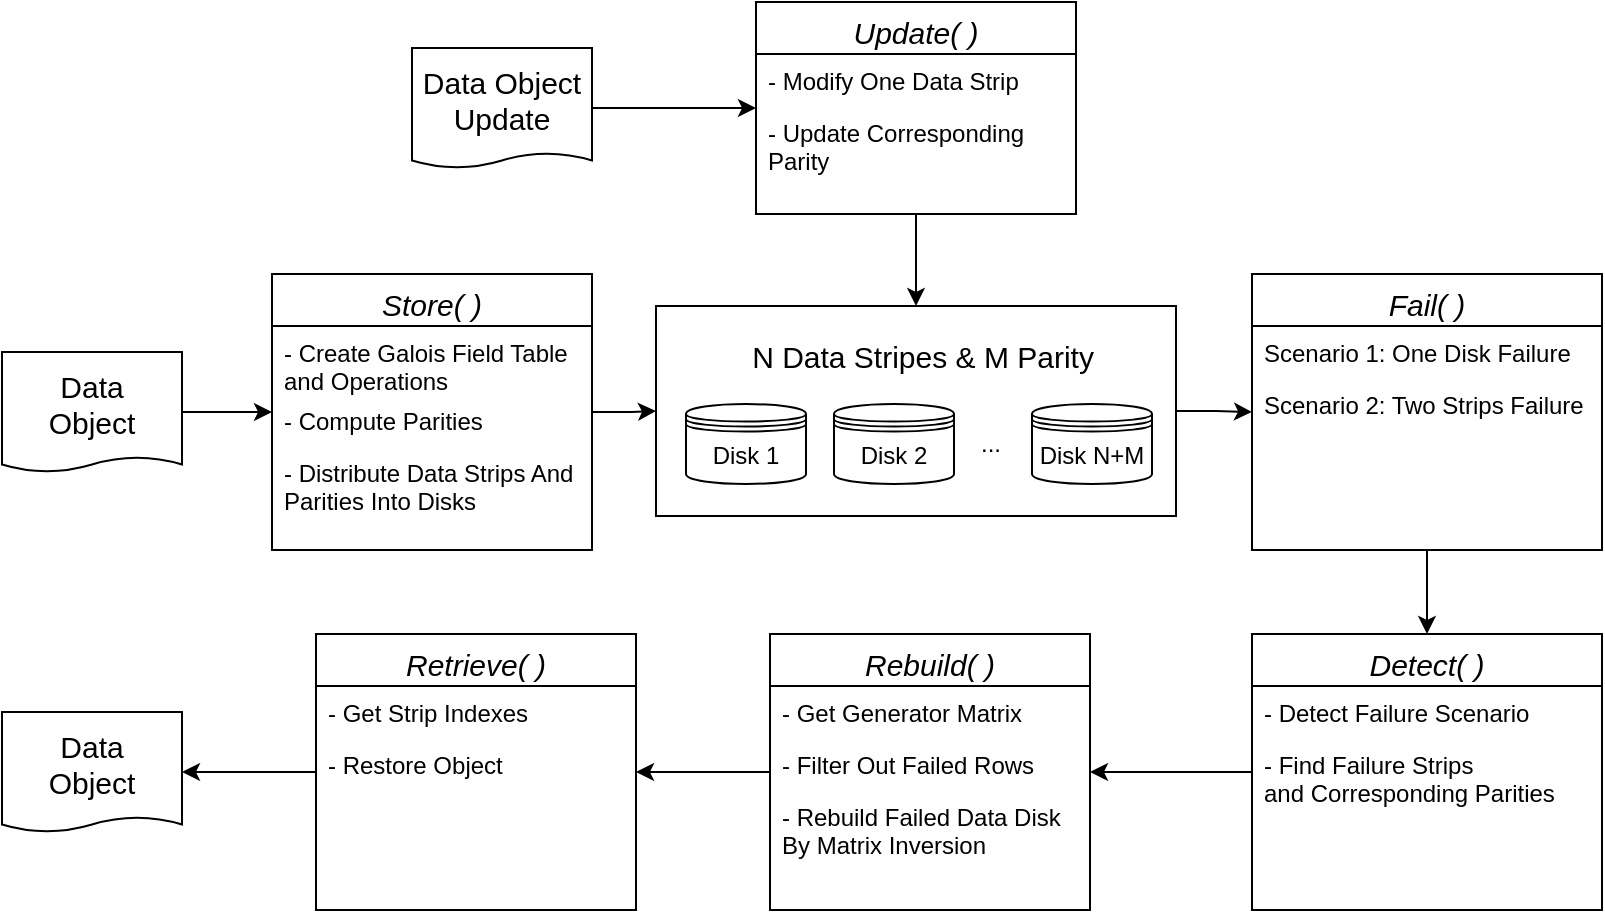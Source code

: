 <mxfile version="20.5.3" type="device" pages="2"><diagram id="C5RBs43oDa-KdzZeNtuy" name="Page-1"><mxGraphModel dx="2355" dy="504" grid="1" gridSize="10" guides="1" tooltips="1" connect="1" arrows="1" fold="1" page="1" pageScale="1" pageWidth="1169" pageHeight="827" math="0" shadow="0"><root><mxCell id="WIyWlLk6GJQsqaUBKTNV-0"/><mxCell id="WIyWlLk6GJQsqaUBKTNV-1" parent="WIyWlLk6GJQsqaUBKTNV-0"/><mxCell id="7iEQc7h5QQHcq91o94cX-3" value="" style="edgeStyle=orthogonalEdgeStyle;rounded=0;orthogonalLoop=1;jettySize=auto;html=1;" edge="1" parent="WIyWlLk6GJQsqaUBKTNV-1" source="-LyPutmmNa8LP4e_rsO3-9" target="-LyPutmmNa8LP4e_rsO3-24"><mxGeometry relative="1" as="geometry"/></mxCell><mxCell id="-LyPutmmNa8LP4e_rsO3-9" value="" style="rounded=0;whiteSpace=wrap;html=1;" parent="WIyWlLk6GJQsqaUBKTNV-1" vertex="1"><mxGeometry x="-673" y="242" width="260" height="105" as="geometry"/></mxCell><mxCell id="-LyPutmmNa8LP4e_rsO3-0" value="Disk 1" style="shape=datastore;whiteSpace=wrap;html=1;rounded=0;" parent="WIyWlLk6GJQsqaUBKTNV-1" vertex="1"><mxGeometry x="-658" y="291" width="60" height="40" as="geometry"/></mxCell><mxCell id="7iEQc7h5QQHcq91o94cX-0" value="" style="edgeStyle=orthogonalEdgeStyle;rounded=0;orthogonalLoop=1;jettySize=auto;html=1;entryX=0;entryY=0.5;entryDx=0;entryDy=0;" edge="1" parent="WIyWlLk6GJQsqaUBKTNV-1" source="-LyPutmmNa8LP4e_rsO3-1" target="-LyPutmmNa8LP4e_rsO3-9"><mxGeometry relative="1" as="geometry"/></mxCell><mxCell id="-LyPutmmNa8LP4e_rsO3-1" value="Store( )" style="swimlane;fontStyle=2;align=center;verticalAlign=top;childLayout=stackLayout;horizontal=1;startSize=26;horizontalStack=0;resizeParent=1;resizeLast=0;collapsible=1;marginBottom=0;rounded=0;shadow=0;strokeWidth=1;fontSize=15;" parent="WIyWlLk6GJQsqaUBKTNV-1" vertex="1"><mxGeometry x="-865" y="226" width="160" height="138" as="geometry"><mxRectangle x="230" y="140" width="160" height="26" as="alternateBounds"/></mxGeometry></mxCell><mxCell id="-LyPutmmNa8LP4e_rsO3-2" value="- Create Galois Field Table and Operations" style="text;align=left;verticalAlign=top;spacingLeft=4;spacingRight=4;overflow=hidden;rotatable=0;points=[[0,0.5],[1,0.5]];portConstraint=eastwest;rounded=0;whiteSpace=wrap;" parent="-LyPutmmNa8LP4e_rsO3-1" vertex="1"><mxGeometry y="26" width="160" height="34" as="geometry"/></mxCell><mxCell id="-LyPutmmNa8LP4e_rsO3-3" value="- Compute Parities" style="text;align=left;verticalAlign=top;spacingLeft=4;spacingRight=4;overflow=hidden;rotatable=0;points=[[0,0.5],[1,0.5]];portConstraint=eastwest;rounded=0;shadow=0;html=0;" parent="-LyPutmmNa8LP4e_rsO3-1" vertex="1"><mxGeometry y="60" width="160" height="26" as="geometry"/></mxCell><mxCell id="-LyPutmmNa8LP4e_rsO3-4" value="- Distribute Data Strips And Parities Into Disks" style="text;align=left;verticalAlign=top;spacingLeft=4;spacingRight=4;overflow=hidden;rotatable=0;points=[[0,0.5],[1,0.5]];portConstraint=eastwest;rounded=0;shadow=0;html=0;whiteSpace=wrap;" parent="-LyPutmmNa8LP4e_rsO3-1" vertex="1"><mxGeometry y="86" width="160" height="44" as="geometry"/></mxCell><mxCell id="7iEQc7h5QQHcq91o94cX-2" value="" style="edgeStyle=orthogonalEdgeStyle;rounded=0;orthogonalLoop=1;jettySize=auto;html=1;" edge="1" parent="WIyWlLk6GJQsqaUBKTNV-1" source="-LyPutmmNa8LP4e_rsO3-12" target="-LyPutmmNa8LP4e_rsO3-1"><mxGeometry relative="1" as="geometry"/></mxCell><mxCell id="-LyPutmmNa8LP4e_rsO3-12" value="Data &lt;br&gt;Object" style="shape=document;whiteSpace=wrap;html=1;boundedLbl=1;size=0.125;fontSize=15;" parent="WIyWlLk6GJQsqaUBKTNV-1" vertex="1"><mxGeometry x="-1000" y="265" width="90" height="60" as="geometry"/></mxCell><mxCell id="-LyPutmmNa8LP4e_rsO3-17" value="Disk 2" style="shape=datastore;whiteSpace=wrap;html=1;rounded=0;" parent="WIyWlLk6GJQsqaUBKTNV-1" vertex="1"><mxGeometry x="-584" y="291" width="60" height="40" as="geometry"/></mxCell><mxCell id="-LyPutmmNa8LP4e_rsO3-18" value="Disk N+M" style="shape=datastore;whiteSpace=wrap;html=1;rounded=0;" parent="WIyWlLk6GJQsqaUBKTNV-1" vertex="1"><mxGeometry x="-485" y="291" width="60" height="40" as="geometry"/></mxCell><mxCell id="-LyPutmmNa8LP4e_rsO3-21" value="..." style="text;html=1;resizable=0;autosize=1;align=center;verticalAlign=middle;points=[];fillColor=none;strokeColor=none;rounded=0;" parent="WIyWlLk6GJQsqaUBKTNV-1" vertex="1"><mxGeometry x="-521" y="296" width="30" height="30" as="geometry"/></mxCell><mxCell id="-LyPutmmNa8LP4e_rsO3-22" value="N Data Stripes&amp;nbsp;&amp;amp; M Parity" style="text;html=1;resizable=0;autosize=1;align=center;verticalAlign=middle;points=[];fillColor=none;strokeColor=none;rounded=0;fontSize=15;" parent="WIyWlLk6GJQsqaUBKTNV-1" vertex="1"><mxGeometry x="-635" y="252" width="190" height="30" as="geometry"/></mxCell><mxCell id="-LyPutmmNa8LP4e_rsO3-24" value="Fail( )" style="swimlane;fontStyle=2;align=center;verticalAlign=top;childLayout=stackLayout;horizontal=1;startSize=26;horizontalStack=0;resizeParent=1;resizeLast=0;collapsible=1;marginBottom=0;rounded=0;shadow=0;strokeWidth=1;fontSize=15;" parent="WIyWlLk6GJQsqaUBKTNV-1" vertex="1"><mxGeometry x="-375" y="226" width="175" height="138" as="geometry"><mxRectangle x="230" y="140" width="160" height="26" as="alternateBounds"/></mxGeometry></mxCell><mxCell id="-LyPutmmNa8LP4e_rsO3-25" value="Scenario 1: One Disk Failure" style="text;align=left;verticalAlign=top;spacingLeft=4;spacingRight=4;overflow=hidden;rotatable=0;points=[[0,0.5],[1,0.5]];portConstraint=eastwest;rounded=0;" parent="-LyPutmmNa8LP4e_rsO3-24" vertex="1"><mxGeometry y="26" width="175" height="26" as="geometry"/></mxCell><mxCell id="-LyPutmmNa8LP4e_rsO3-26" value="Scenario 2: Two Strips Failure" style="text;align=left;verticalAlign=top;spacingLeft=4;spacingRight=4;overflow=hidden;rotatable=0;points=[[0,0.5],[1,0.5]];portConstraint=eastwest;rounded=0;shadow=0;html=0;" parent="-LyPutmmNa8LP4e_rsO3-24" vertex="1"><mxGeometry y="52" width="175" height="26" as="geometry"/></mxCell><mxCell id="-LyPutmmNa8LP4e_rsO3-28" value="Rebuild( )" style="swimlane;fontStyle=2;align=center;verticalAlign=top;childLayout=stackLayout;horizontal=1;startSize=26;horizontalStack=0;resizeParent=1;resizeLast=0;collapsible=1;marginBottom=0;rounded=0;shadow=0;strokeWidth=1;fontSize=15;" parent="WIyWlLk6GJQsqaUBKTNV-1" vertex="1"><mxGeometry x="-616" y="406" width="160" height="138" as="geometry"><mxRectangle x="230" y="140" width="160" height="26" as="alternateBounds"/></mxGeometry></mxCell><mxCell id="-LyPutmmNa8LP4e_rsO3-29" value="- Get Generator Matrix " style="text;align=left;verticalAlign=top;spacingLeft=4;spacingRight=4;overflow=hidden;rotatable=0;points=[[0,0.5],[1,0.5]];portConstraint=eastwest;rounded=0;" parent="-LyPutmmNa8LP4e_rsO3-28" vertex="1"><mxGeometry y="26" width="160" height="26" as="geometry"/></mxCell><mxCell id="-LyPutmmNa8LP4e_rsO3-30" value="- Filter Out Failed Rows" style="text;align=left;verticalAlign=top;spacingLeft=4;spacingRight=4;overflow=hidden;rotatable=0;points=[[0,0.5],[1,0.5]];portConstraint=eastwest;rounded=0;shadow=0;html=0;" parent="-LyPutmmNa8LP4e_rsO3-28" vertex="1"><mxGeometry y="52" width="160" height="26" as="geometry"/></mxCell><mxCell id="-LyPutmmNa8LP4e_rsO3-31" value="- Rebuild Failed Data Disk By Matrix Inversion" style="text;align=left;verticalAlign=top;spacingLeft=4;spacingRight=4;overflow=hidden;rotatable=0;points=[[0,0.5],[1,0.5]];portConstraint=eastwest;rounded=0;shadow=0;whiteSpace=wrap;" parent="-LyPutmmNa8LP4e_rsO3-28" vertex="1"><mxGeometry y="78" width="160" height="42" as="geometry"/></mxCell><mxCell id="-LyPutmmNa8LP4e_rsO3-35" value="Detect( )" style="swimlane;fontStyle=2;align=center;verticalAlign=top;childLayout=stackLayout;horizontal=1;startSize=26;horizontalStack=0;resizeParent=1;resizeLast=0;collapsible=1;marginBottom=0;rounded=0;shadow=0;strokeWidth=1;fontSize=15;" parent="WIyWlLk6GJQsqaUBKTNV-1" vertex="1"><mxGeometry x="-375" y="406" width="175" height="138" as="geometry"><mxRectangle x="230" y="140" width="160" height="26" as="alternateBounds"/></mxGeometry></mxCell><mxCell id="-LyPutmmNa8LP4e_rsO3-36" value="- Detect Failure Scenario" style="text;align=left;verticalAlign=top;spacingLeft=4;spacingRight=4;overflow=hidden;rotatable=0;points=[[0,0.5],[1,0.5]];portConstraint=eastwest;rounded=0;" parent="-LyPutmmNa8LP4e_rsO3-35" vertex="1"><mxGeometry y="26" width="175" height="26" as="geometry"/></mxCell><mxCell id="-LyPutmmNa8LP4e_rsO3-37" value="- Find Failure Strips and Corresponding Parities" style="text;align=left;verticalAlign=top;spacingLeft=4;spacingRight=4;overflow=hidden;rotatable=0;points=[[0,0.5],[1,0.5]];portConstraint=eastwest;rounded=0;shadow=0;html=0;whiteSpace=wrap;" parent="-LyPutmmNa8LP4e_rsO3-35" vertex="1"><mxGeometry y="52" width="175" height="48" as="geometry"/></mxCell><mxCell id="-LyPutmmNa8LP4e_rsO3-41" style="edgeStyle=orthogonalEdgeStyle;rounded=0;orthogonalLoop=1;jettySize=auto;html=1;exitX=0.5;exitY=1;exitDx=0;exitDy=0;entryX=0.5;entryY=0;entryDx=0;entryDy=0;" parent="WIyWlLk6GJQsqaUBKTNV-1" source="-LyPutmmNa8LP4e_rsO3-24" target="-LyPutmmNa8LP4e_rsO3-35" edge="1"><mxGeometry relative="1" as="geometry"><mxPoint x="-403" y="304.5" as="sourcePoint"/><mxPoint x="-365" y="305" as="targetPoint"/></mxGeometry></mxCell><mxCell id="-LyPutmmNa8LP4e_rsO3-42" style="edgeStyle=orthogonalEdgeStyle;rounded=0;orthogonalLoop=1;jettySize=auto;html=1;" parent="WIyWlLk6GJQsqaUBKTNV-1" source="-LyPutmmNa8LP4e_rsO3-35" target="-LyPutmmNa8LP4e_rsO3-28" edge="1"><mxGeometry relative="1" as="geometry"><mxPoint x="-403" y="290.5" as="sourcePoint"/><mxPoint x="-365" y="291" as="targetPoint"/></mxGeometry></mxCell><mxCell id="-LyPutmmNa8LP4e_rsO3-43" value="Retrieve( )" style="swimlane;fontStyle=2;align=center;verticalAlign=top;childLayout=stackLayout;horizontal=1;startSize=26;horizontalStack=0;resizeParent=1;resizeLast=0;collapsible=1;marginBottom=0;rounded=0;shadow=0;strokeWidth=1;fontSize=15;" parent="WIyWlLk6GJQsqaUBKTNV-1" vertex="1"><mxGeometry x="-843" y="406" width="160" height="138" as="geometry"><mxRectangle x="230" y="140" width="160" height="26" as="alternateBounds"/></mxGeometry></mxCell><mxCell id="-LyPutmmNa8LP4e_rsO3-45" value="- Get Strip Indexes" style="text;align=left;verticalAlign=top;spacingLeft=4;spacingRight=4;overflow=hidden;rotatable=0;points=[[0,0.5],[1,0.5]];portConstraint=eastwest;rounded=0;shadow=0;html=0;" parent="-LyPutmmNa8LP4e_rsO3-43" vertex="1"><mxGeometry y="26" width="160" height="26" as="geometry"/></mxCell><mxCell id="-LyPutmmNa8LP4e_rsO3-46" value="- Restore Object" style="text;align=left;verticalAlign=top;spacingLeft=4;spacingRight=4;overflow=hidden;rotatable=0;points=[[0,0.5],[1,0.5]];portConstraint=eastwest;rounded=0;shadow=0;html=0;" parent="-LyPutmmNa8LP4e_rsO3-43" vertex="1"><mxGeometry y="52" width="160" height="26" as="geometry"/></mxCell><mxCell id="-LyPutmmNa8LP4e_rsO3-49" style="edgeStyle=orthogonalEdgeStyle;rounded=0;orthogonalLoop=1;jettySize=auto;html=1;" parent="WIyWlLk6GJQsqaUBKTNV-1" source="-LyPutmmNa8LP4e_rsO3-28" target="-LyPutmmNa8LP4e_rsO3-43" edge="1"><mxGeometry relative="1" as="geometry"><mxPoint x="-365" y="481" as="sourcePoint"/><mxPoint x="-414" y="481" as="targetPoint"/></mxGeometry></mxCell><mxCell id="-LyPutmmNa8LP4e_rsO3-50" value="Data &lt;br style=&quot;font-size: 15px;&quot;&gt;Object" style="shape=document;whiteSpace=wrap;html=1;boundedLbl=1;size=0.125;fontSize=15;" parent="WIyWlLk6GJQsqaUBKTNV-1" vertex="1"><mxGeometry x="-1000" y="445" width="90" height="60" as="geometry"/></mxCell><mxCell id="-LyPutmmNa8LP4e_rsO3-51" style="edgeStyle=orthogonalEdgeStyle;rounded=0;orthogonalLoop=1;jettySize=auto;html=1;entryX=1;entryY=0.5;entryDx=0;entryDy=0;" parent="WIyWlLk6GJQsqaUBKTNV-1" source="-LyPutmmNa8LP4e_rsO3-43" target="-LyPutmmNa8LP4e_rsO3-50" edge="1"><mxGeometry relative="1" as="geometry"><mxPoint x="-900" y="291" as="sourcePoint"/><mxPoint x="-855" y="291" as="targetPoint"/></mxGeometry></mxCell><mxCell id="G-Y1WmibotUhrBUk2AjM-0" value="Data Object Update" style="shape=document;whiteSpace=wrap;html=1;boundedLbl=1;size=0.125;fontSize=15;" parent="WIyWlLk6GJQsqaUBKTNV-1" vertex="1"><mxGeometry x="-795" y="113" width="90" height="60" as="geometry"/></mxCell><mxCell id="G-Y1WmibotUhrBUk2AjM-1" value="Update( )" style="swimlane;fontStyle=2;align=center;verticalAlign=top;childLayout=stackLayout;horizontal=1;startSize=26;horizontalStack=0;resizeParent=1;resizeLast=0;collapsible=1;marginBottom=0;rounded=0;shadow=0;strokeWidth=1;fontSize=15;" parent="WIyWlLk6GJQsqaUBKTNV-1" vertex="1"><mxGeometry x="-623" y="90" width="160" height="106" as="geometry"><mxRectangle x="230" y="140" width="160" height="26" as="alternateBounds"/></mxGeometry></mxCell><mxCell id="G-Y1WmibotUhrBUk2AjM-2" value="- Modify One Data Strip" style="text;align=left;verticalAlign=top;spacingLeft=4;spacingRight=4;overflow=hidden;rotatable=0;points=[[0,0.5],[1,0.5]];portConstraint=eastwest;rounded=0;" parent="G-Y1WmibotUhrBUk2AjM-1" vertex="1"><mxGeometry y="26" width="160" height="26" as="geometry"/></mxCell><mxCell id="G-Y1WmibotUhrBUk2AjM-3" value="- Update Corresponding Parity" style="text;align=left;verticalAlign=top;spacingLeft=4;spacingRight=4;overflow=hidden;rotatable=0;points=[[0,0.5],[1,0.5]];portConstraint=eastwest;rounded=0;shadow=0;html=0;whiteSpace=wrap;" parent="G-Y1WmibotUhrBUk2AjM-1" vertex="1"><mxGeometry y="52" width="160" height="38" as="geometry"/></mxCell><mxCell id="G-Y1WmibotUhrBUk2AjM-5" style="edgeStyle=orthogonalEdgeStyle;rounded=0;orthogonalLoop=1;jettySize=auto;html=1;exitX=1;exitY=0.5;exitDx=0;exitDy=0;" parent="WIyWlLk6GJQsqaUBKTNV-1" source="G-Y1WmibotUhrBUk2AjM-0" target="G-Y1WmibotUhrBUk2AjM-1" edge="1"><mxGeometry relative="1" as="geometry"><mxPoint x="-684" y="301" as="sourcePoint"/><mxPoint x="-652" y="300.5" as="targetPoint"/></mxGeometry></mxCell><mxCell id="G-Y1WmibotUhrBUk2AjM-6" style="edgeStyle=orthogonalEdgeStyle;rounded=0;orthogonalLoop=1;jettySize=auto;html=1;exitX=0.5;exitY=1;exitDx=0;exitDy=0;entryX=0.5;entryY=0;entryDx=0;entryDy=0;" parent="WIyWlLk6GJQsqaUBKTNV-1" source="G-Y1WmibotUhrBUk2AjM-1" target="-LyPutmmNa8LP4e_rsO3-9" edge="1"><mxGeometry relative="1" as="geometry"><mxPoint x="-703" y="165" as="sourcePoint"/><mxPoint x="-624" y="165" as="targetPoint"/></mxGeometry></mxCell></root></mxGraphModel></diagram><diagram id="oi0cFQB3u37jaEGi0sbI" name="Page-2"><mxGraphModel dx="2115" dy="504" grid="1" gridSize="10" guides="1" tooltips="1" connect="1" arrows="1" fold="1" page="1" pageScale="1" pageWidth="1169" pageHeight="827" math="0" shadow="0"><root><mxCell id="0"/><mxCell id="1" parent="0"/><mxCell id="mjQEUlMLIp6r8zntfKOy-7" value="" style="rounded=1;whiteSpace=wrap;html=1;strokeWidth=1;fontSize=25;arcSize=23;" parent="1" vertex="1"><mxGeometry x="-957" y="187" width="120" height="243" as="geometry"/></mxCell><mxCell id="mjQEUlMLIp6r8zntfKOy-52" style="edgeStyle=orthogonalEdgeStyle;rounded=0;orthogonalLoop=1;jettySize=auto;html=1;exitX=1;exitY=0.5;exitDx=0;exitDy=0;entryX=0;entryY=0.5;entryDx=0;entryDy=0;fontSize=20;" parent="1" source="mf34W5QXKVl6oLLHgfJL-1" target="mf34W5QXKVl6oLLHgfJL-2" edge="1"><mxGeometry relative="1" as="geometry"/></mxCell><mxCell id="mf34W5QXKVl6oLLHgfJL-1" value="Data&lt;br&gt;Object" style="shape=document;whiteSpace=wrap;html=1;boundedLbl=1;size=0.125;fontSize=15;" parent="1" vertex="1"><mxGeometry x="-882.5" y="68.75" width="90" height="60" as="geometry"/></mxCell><mxCell id="mjQEUlMLIp6r8zntfKOy-47" style="edgeStyle=orthogonalEdgeStyle;rounded=0;orthogonalLoop=1;jettySize=auto;html=1;exitX=0.5;exitY=1;exitDx=0;exitDy=0;entryX=0.5;entryY=0;entryDx=0;entryDy=0;fontSize=20;" parent="1" source="mf34W5QXKVl6oLLHgfJL-2" target="mjQEUlMLIp6r8zntfKOy-7" edge="1"><mxGeometry relative="1" as="geometry"/></mxCell><mxCell id="mjQEUlMLIp6r8zntfKOy-48" style="edgeStyle=orthogonalEdgeStyle;rounded=0;orthogonalLoop=1;jettySize=auto;html=1;exitX=0.5;exitY=1;exitDx=0;exitDy=0;entryX=0.5;entryY=0;entryDx=0;entryDy=0;fontSize=20;" parent="1" source="mf34W5QXKVl6oLLHgfJL-2" target="mjQEUlMLIp6r8zntfKOy-12" edge="1"><mxGeometry relative="1" as="geometry"/></mxCell><mxCell id="mjQEUlMLIp6r8zntfKOy-49" style="edgeStyle=orthogonalEdgeStyle;rounded=0;orthogonalLoop=1;jettySize=auto;html=1;exitX=0.5;exitY=1;exitDx=0;exitDy=0;fontSize=20;" parent="1" source="mf34W5QXKVl6oLLHgfJL-2" target="mjQEUlMLIp6r8zntfKOy-28" edge="1"><mxGeometry relative="1" as="geometry"/></mxCell><mxCell id="mjQEUlMLIp6r8zntfKOy-53" style="edgeStyle=orthogonalEdgeStyle;rounded=0;orthogonalLoop=1;jettySize=auto;html=1;exitX=0;exitY=0.5;exitDx=0;exitDy=0;entryX=1;entryY=0.5;entryDx=0;entryDy=0;fontSize=20;" parent="1" source="mf34W5QXKVl6oLLHgfJL-2" target="mf34W5QXKVl6oLLHgfJL-1" edge="1"><mxGeometry relative="1" as="geometry"/></mxCell><mxCell id="mjQEUlMLIp6r8zntfKOy-68" style="edgeStyle=orthogonalEdgeStyle;rounded=0;orthogonalLoop=1;jettySize=auto;html=1;exitX=0.5;exitY=1;exitDx=0;exitDy=0;entryX=0.5;entryY=0;entryDx=0;entryDy=0;fontSize=20;" parent="1" source="mf34W5QXKVl6oLLHgfJL-2" target="mjQEUlMLIp6r8zntfKOy-54" edge="1"><mxGeometry relative="1" as="geometry"/></mxCell><mxCell id="mf34W5QXKVl6oLLHgfJL-2" value="RAID-6 &lt;br&gt;System" style="rounded=1;whiteSpace=wrap;html=1;absoluteArcSize=1;arcSize=14;strokeWidth=1;fontSize=15;" parent="1" vertex="1"><mxGeometry x="-717.5" y="70" width="110" height="57.5" as="geometry"/></mxCell><mxCell id="DprklV-mJ0uBC39OOmg4-2" value="Disk 1" style="text;html=1;strokeColor=none;fillColor=none;align=center;verticalAlign=middle;whiteSpace=wrap;rounded=0;strokeWidth=1;fontSize=15;" parent="1" vertex="1"><mxGeometry x="-926" y="390" width="60" height="40" as="geometry"/></mxCell><mxCell id="mjQEUlMLIp6r8zntfKOy-2" value="..." style="text;html=1;resizable=0;autosize=1;align=center;verticalAlign=middle;points=[];fillColor=none;strokeColor=none;rounded=0;strokeWidth=1;fontSize=25;" parent="1" vertex="1"><mxGeometry x="-568" y="267" width="40" height="40" as="geometry"/></mxCell><mxCell id="mjQEUlMLIp6r8zntfKOy-9" value="" style="strokeWidth=1;html=1;shape=mxgraph.flowchart.database;whiteSpace=wrap;fontSize=15;" parent="1" vertex="1"><mxGeometry x="-941" y="300" width="90" height="40" as="geometry"/></mxCell><mxCell id="mjQEUlMLIp6r8zntfKOy-10" value="" style="strokeWidth=1;html=1;shape=mxgraph.flowchart.database;whiteSpace=wrap;fontSize=15;" parent="1" vertex="1"><mxGeometry x="-941" y="350" width="90" height="40" as="geometry"/></mxCell><mxCell id="mjQEUlMLIp6r8zntfKOy-8" value="" style="strokeWidth=1;html=1;shape=mxgraph.flowchart.database;whiteSpace=wrap;fontSize=15;" parent="1" vertex="1"><mxGeometry x="-941" y="267" width="90" height="40" as="geometry"/></mxCell><mxCell id="mjQEUlMLIp6r8zntfKOy-3" value="" style="strokeWidth=1;html=1;shape=mxgraph.flowchart.database;whiteSpace=wrap;fontSize=15;" parent="1" vertex="1"><mxGeometry x="-941" y="233" width="90" height="40" as="geometry"/></mxCell><mxCell id="DprklV-mJ0uBC39OOmg4-1" value="" style="strokeWidth=1;html=1;shape=mxgraph.flowchart.database;whiteSpace=wrap;fontSize=15;fillColor=#CFCFCF;strokeColor=#666666;fontColor=#333333;" parent="1" vertex="1"><mxGeometry x="-941" y="200" width="90" height="40" as="geometry"/></mxCell><mxCell id="mjQEUlMLIp6r8zntfKOy-11" value="..." style="text;html=1;resizable=0;autosize=1;align=center;verticalAlign=middle;points=[];fillColor=none;strokeColor=none;rounded=0;strokeWidth=1;fontSize=20;horizontal=0;" parent="1" vertex="1"><mxGeometry x="-927" y="337" width="50" height="30" as="geometry"/></mxCell><mxCell id="mjQEUlMLIp6r8zntfKOy-12" value="" style="rounded=1;whiteSpace=wrap;html=1;strokeWidth=1;fontSize=25;arcSize=23;" parent="1" vertex="1"><mxGeometry x="-825.5" y="187" width="120" height="243" as="geometry"/></mxCell><mxCell id="mjQEUlMLIp6r8zntfKOy-13" value="Disk 2" style="text;html=1;strokeColor=none;fillColor=none;align=center;verticalAlign=middle;whiteSpace=wrap;rounded=0;strokeWidth=1;fontSize=15;" parent="1" vertex="1"><mxGeometry x="-794.5" y="390" width="60" height="40" as="geometry"/></mxCell><mxCell id="mjQEUlMLIp6r8zntfKOy-14" value="" style="strokeWidth=1;html=1;shape=mxgraph.flowchart.database;whiteSpace=wrap;fontSize=15;" parent="1" vertex="1"><mxGeometry x="-809.5" y="300" width="90" height="40" as="geometry"/></mxCell><mxCell id="mjQEUlMLIp6r8zntfKOy-15" value="" style="strokeWidth=1;html=1;shape=mxgraph.flowchart.database;whiteSpace=wrap;fontSize=15;" parent="1" vertex="1"><mxGeometry x="-809.5" y="350" width="90" height="40" as="geometry"/></mxCell><mxCell id="mjQEUlMLIp6r8zntfKOy-16" value="" style="strokeWidth=1;html=1;shape=mxgraph.flowchart.database;whiteSpace=wrap;fontSize=15;fillColor=#FFFFFF;fontColor=#333333;strokeColor=#666666;" parent="1" vertex="1"><mxGeometry x="-809.5" y="267" width="90" height="40" as="geometry"/></mxCell><mxCell id="mjQEUlMLIp6r8zntfKOy-17" value="" style="strokeWidth=1;html=1;shape=mxgraph.flowchart.database;whiteSpace=wrap;fontSize=15;fillColor=#CFCFCF;fontColor=#333333;strokeColor=#666666;" parent="1" vertex="1"><mxGeometry x="-809.5" y="233" width="90" height="40" as="geometry"/></mxCell><mxCell id="mjQEUlMLIp6r8zntfKOy-18" value="" style="strokeWidth=1;html=1;shape=mxgraph.flowchart.database;whiteSpace=wrap;fontSize=15;fillColor=#E3E3E3;" parent="1" vertex="1"><mxGeometry x="-809.5" y="200" width="90" height="40" as="geometry"/></mxCell><mxCell id="mjQEUlMLIp6r8zntfKOy-19" value="..." style="text;html=1;resizable=0;autosize=1;align=center;verticalAlign=middle;points=[];fillColor=none;strokeColor=none;rounded=0;strokeWidth=1;fontSize=20;horizontal=0;" parent="1" vertex="1"><mxGeometry x="-795.5" y="337" width="50" height="30" as="geometry"/></mxCell><mxCell id="mjQEUlMLIp6r8zntfKOy-51" style="edgeStyle=orthogonalEdgeStyle;rounded=0;orthogonalLoop=1;jettySize=auto;html=1;exitX=0.5;exitY=0;exitDx=0;exitDy=0;entryX=0.5;entryY=1;entryDx=0;entryDy=0;fontSize=20;" parent="1" source="mjQEUlMLIp6r8zntfKOy-28" target="mf34W5QXKVl6oLLHgfJL-2" edge="1"><mxGeometry relative="1" as="geometry"/></mxCell><mxCell id="mjQEUlMLIp6r8zntfKOy-28" value="" style="rounded=1;whiteSpace=wrap;html=1;strokeWidth=1;fontSize=25;arcSize=23;" parent="1" vertex="1"><mxGeometry x="-519" y="187" width="120" height="243" as="geometry"/></mxCell><mxCell id="mjQEUlMLIp6r8zntfKOy-29" value="Disk N" style="text;html=1;strokeColor=none;fillColor=none;align=center;verticalAlign=middle;whiteSpace=wrap;rounded=0;strokeWidth=1;fontSize=15;" parent="1" vertex="1"><mxGeometry x="-488" y="390" width="60" height="40" as="geometry"/></mxCell><mxCell id="mjQEUlMLIp6r8zntfKOy-30" value="" style="strokeWidth=1;html=1;shape=mxgraph.flowchart.database;whiteSpace=wrap;fontSize=15;" parent="1" vertex="1"><mxGeometry x="-503" y="300" width="90" height="40" as="geometry"/></mxCell><mxCell id="mjQEUlMLIp6r8zntfKOy-31" value="" style="strokeWidth=1;html=1;shape=mxgraph.flowchart.database;whiteSpace=wrap;fontSize=15;" parent="1" vertex="1"><mxGeometry x="-503" y="350" width="90" height="40" as="geometry"/></mxCell><mxCell id="mjQEUlMLIp6r8zntfKOy-32" value="" style="strokeWidth=1;html=1;shape=mxgraph.flowchart.database;whiteSpace=wrap;fontSize=15;" parent="1" vertex="1"><mxGeometry x="-503" y="267" width="90" height="40" as="geometry"/></mxCell><mxCell id="mjQEUlMLIp6r8zntfKOy-33" value="" style="strokeWidth=1;html=1;shape=mxgraph.flowchart.database;whiteSpace=wrap;fontSize=15;" parent="1" vertex="1"><mxGeometry x="-503" y="233" width="90" height="40" as="geometry"/></mxCell><mxCell id="mjQEUlMLIp6r8zntfKOy-34" value="" style="strokeWidth=1;html=1;shape=mxgraph.flowchart.database;whiteSpace=wrap;fontSize=15;" parent="1" vertex="1"><mxGeometry x="-503" y="200" width="90" height="40" as="geometry"/></mxCell><mxCell id="mjQEUlMLIp6r8zntfKOy-35" value="..." style="text;html=1;resizable=0;autosize=1;align=center;verticalAlign=middle;points=[];fillColor=none;strokeColor=none;rounded=0;strokeWidth=1;fontSize=20;horizontal=0;" parent="1" vertex="1"><mxGeometry x="-489" y="337" width="50" height="30" as="geometry"/></mxCell><mxCell id="DprklV-mJ0uBC39OOmg4-4" value="block" style="text;html=1;strokeColor=none;fillColor=none;align=center;verticalAlign=middle;whiteSpace=wrap;rounded=0;strokeWidth=1;fontSize=15;" parent="1" vertex="1"><mxGeometry x="-925" y="306" width="60" height="40" as="geometry"/></mxCell><mxCell id="mjQEUlMLIp6r8zntfKOy-37" value="block" style="text;html=1;strokeColor=none;fillColor=none;align=center;verticalAlign=middle;whiteSpace=wrap;rounded=0;strokeWidth=1;fontSize=15;" parent="1" vertex="1"><mxGeometry x="-925" y="274" width="55.5" height="37" as="geometry"/></mxCell><mxCell id="mjQEUlMLIp6r8zntfKOy-38" value="block" style="text;html=1;strokeColor=none;fillColor=none;align=center;verticalAlign=middle;whiteSpace=wrap;rounded=0;strokeWidth=1;fontSize=15;" parent="1" vertex="1"><mxGeometry x="-925" y="357" width="60" height="40" as="geometry"/></mxCell><mxCell id="mjQEUlMLIp6r8zntfKOy-39" value="parity" style="text;html=1;strokeColor=none;fillColor=none;align=center;verticalAlign=middle;whiteSpace=wrap;rounded=0;strokeWidth=1;fontSize=15;" parent="1" vertex="1"><mxGeometry x="-925" y="206" width="60" height="40" as="geometry"/></mxCell><mxCell id="mjQEUlMLIp6r8zntfKOy-40" value="block" style="text;html=1;strokeColor=none;fillColor=none;align=center;verticalAlign=middle;whiteSpace=wrap;rounded=0;strokeWidth=1;fontSize=15;" parent="1" vertex="1"><mxGeometry x="-925" y="237" width="60" height="40" as="geometry"/></mxCell><mxCell id="mjQEUlMLIp6r8zntfKOy-41" value="parity" style="text;html=1;strokeColor=none;fillColor=none;align=center;verticalAlign=middle;whiteSpace=wrap;rounded=0;strokeWidth=1;fontSize=15;" parent="1" vertex="1"><mxGeometry x="-792.5" y="240" width="55.5" height="37" as="geometry"/></mxCell><mxCell id="mjQEUlMLIp6r8zntfKOy-42" value="block" style="text;html=1;strokeColor=none;fillColor=none;align=center;verticalAlign=middle;whiteSpace=wrap;rounded=0;strokeWidth=1;fontSize=15;" parent="1" vertex="1"><mxGeometry x="-792.5" y="271" width="60" height="40" as="geometry"/></mxCell><mxCell id="mjQEUlMLIp6r8zntfKOy-43" value="block" style="text;html=1;strokeColor=none;fillColor=none;align=center;verticalAlign=middle;whiteSpace=wrap;rounded=0;strokeWidth=1;fontSize=15;" parent="1" vertex="1"><mxGeometry x="-792.5" y="306" width="60" height="40" as="geometry"/></mxCell><mxCell id="mjQEUlMLIp6r8zntfKOy-44" value="parity" style="text;html=1;strokeColor=none;fillColor=none;align=center;verticalAlign=middle;whiteSpace=wrap;rounded=0;strokeWidth=1;fontSize=15;" parent="1" vertex="1"><mxGeometry x="-792.5" y="206" width="60" height="40" as="geometry"/></mxCell><mxCell id="mjQEUlMLIp6r8zntfKOy-45" value="block" style="text;html=1;strokeColor=none;fillColor=none;align=center;verticalAlign=middle;whiteSpace=wrap;rounded=0;strokeWidth=1;fontSize=15;" parent="1" vertex="1"><mxGeometry x="-792.5" y="357" width="60" height="40" as="geometry"/></mxCell><mxCell id="mjQEUlMLIp6r8zntfKOy-54" value="" style="rounded=1;whiteSpace=wrap;html=1;strokeWidth=1;fontSize=25;arcSize=23;" parent="1" vertex="1"><mxGeometry x="-694.5" y="187" width="120" height="243" as="geometry"/></mxCell><mxCell id="mjQEUlMLIp6r8zntfKOy-55" value="Disk 2" style="text;html=1;strokeColor=none;fillColor=none;align=center;verticalAlign=middle;whiteSpace=wrap;rounded=0;strokeWidth=1;fontSize=15;" parent="1" vertex="1"><mxGeometry x="-663.5" y="390" width="60" height="40" as="geometry"/></mxCell><mxCell id="mjQEUlMLIp6r8zntfKOy-57" value="" style="strokeWidth=1;html=1;shape=mxgraph.flowchart.database;whiteSpace=wrap;fontSize=15;" parent="1" vertex="1"><mxGeometry x="-678.5" y="350" width="90" height="40" as="geometry"/></mxCell><mxCell id="mjQEUlMLIp6r8zntfKOy-58" value="" style="strokeWidth=1;html=1;shape=mxgraph.flowchart.database;whiteSpace=wrap;fontSize=15;fillColor=#FFFFFF;fontColor=#333333;strokeColor=#666666;" parent="1" vertex="1"><mxGeometry x="-678.5" y="300" width="90" height="40" as="geometry"/></mxCell><mxCell id="mjQEUlMLIp6r8zntfKOy-59" value="" style="strokeWidth=1;html=1;shape=mxgraph.flowchart.database;whiteSpace=wrap;fontSize=15;fillColor=#CFCFCF;fontColor=#333333;strokeColor=#666666;" parent="1" vertex="1"><mxGeometry x="-678.5" y="267" width="90" height="40" as="geometry"/></mxCell><mxCell id="mjQEUlMLIp6r8zntfKOy-61" value="..." style="text;html=1;resizable=0;autosize=1;align=center;verticalAlign=middle;points=[];fillColor=none;strokeColor=none;rounded=0;strokeWidth=1;fontSize=20;horizontal=0;" parent="1" vertex="1"><mxGeometry x="-664.5" y="337" width="50" height="30" as="geometry"/></mxCell><mxCell id="mjQEUlMLIp6r8zntfKOy-62" value="parity" style="text;html=1;strokeColor=none;fillColor=none;align=center;verticalAlign=middle;whiteSpace=wrap;rounded=0;strokeWidth=1;fontSize=15;" parent="1" vertex="1"><mxGeometry x="-661.5" y="271" width="60" height="40" as="geometry"/></mxCell><mxCell id="mjQEUlMLIp6r8zntfKOy-63" value="block" style="text;html=1;strokeColor=none;fillColor=none;align=center;verticalAlign=middle;whiteSpace=wrap;rounded=0;strokeWidth=1;fontSize=15;" parent="1" vertex="1"><mxGeometry x="-661.5" y="306" width="60" height="40" as="geometry"/></mxCell><mxCell id="mjQEUlMLIp6r8zntfKOy-66" value="block" style="text;html=1;strokeColor=none;fillColor=none;align=center;verticalAlign=middle;whiteSpace=wrap;rounded=0;strokeWidth=1;fontSize=15;" parent="1" vertex="1"><mxGeometry x="-661.5" y="357" width="60" height="40" as="geometry"/></mxCell><mxCell id="mjQEUlMLIp6r8zntfKOy-56" value="" style="strokeWidth=1;html=1;shape=mxgraph.flowchart.database;whiteSpace=wrap;fontSize=15;fillColor=#E3E3E3;" parent="1" vertex="1"><mxGeometry x="-678.5" y="233" width="90" height="40" as="geometry"/></mxCell><mxCell id="mjQEUlMLIp6r8zntfKOy-60" value="" style="strokeWidth=1;html=1;shape=mxgraph.flowchart.database;whiteSpace=wrap;fontSize=15;" parent="1" vertex="1"><mxGeometry x="-678.5" y="200" width="90" height="40" as="geometry"/></mxCell><mxCell id="mjQEUlMLIp6r8zntfKOy-64" value="parity" style="text;html=1;strokeColor=none;fillColor=none;align=center;verticalAlign=middle;whiteSpace=wrap;rounded=0;strokeWidth=1;fontSize=15;" parent="1" vertex="1"><mxGeometry x="-661.5" y="238" width="61.5" height="41" as="geometry"/></mxCell><mxCell id="mjQEUlMLIp6r8zntfKOy-65" value="block" style="text;html=1;strokeColor=none;fillColor=none;align=center;verticalAlign=middle;whiteSpace=wrap;rounded=0;strokeWidth=1;fontSize=15;" parent="1" vertex="1"><mxGeometry x="-661.5" y="210" width="54" height="36" as="geometry"/></mxCell></root></mxGraphModel></diagram></mxfile>
